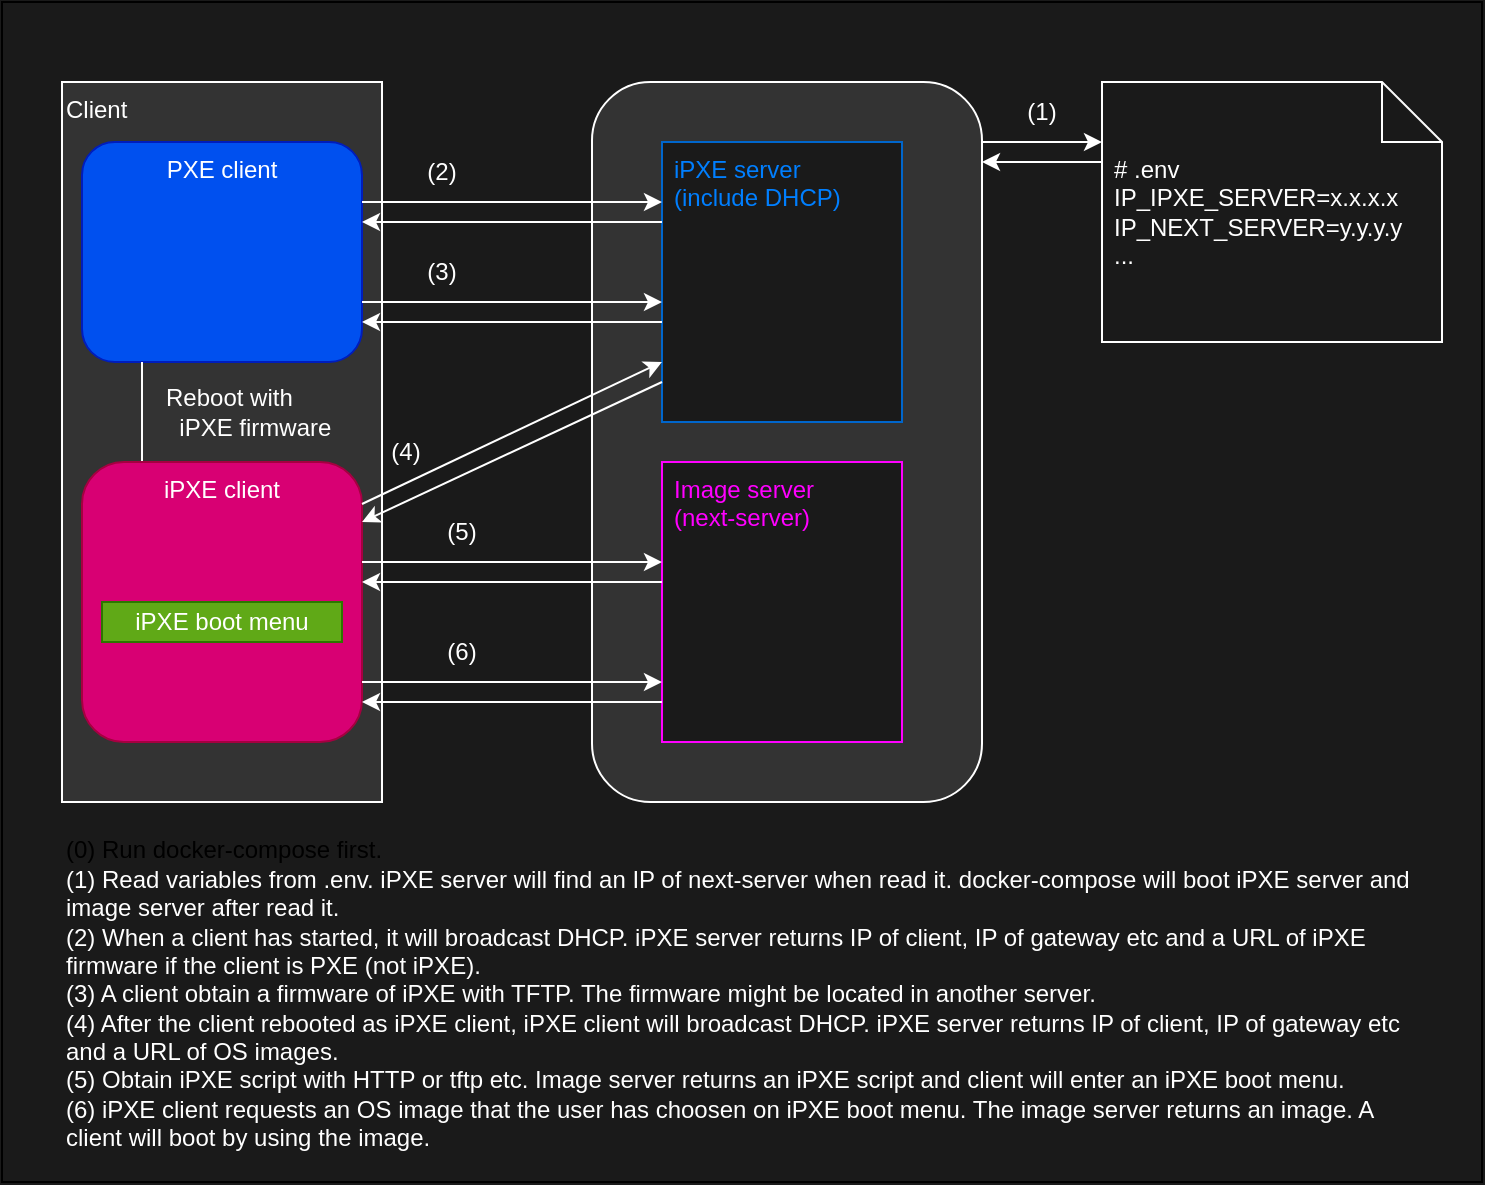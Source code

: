 <mxfile version="21.6.8" type="device" pages="4">
  <diagram name="ipxe-boot-flow" id="waToT-_TQXdz1UbK6SKb">
    <mxGraphModel dx="1434" dy="1355" grid="1" gridSize="10" guides="1" tooltips="1" connect="1" arrows="1" fold="1" page="1" pageScale="1" pageWidth="850" pageHeight="1100" background="#1A1A1A" math="0" shadow="0">
      <root>
        <mxCell id="0" />
        <mxCell id="1" parent="0" />
        <mxCell id="6388oxwnZF46jZnA-1td-2" value="" style="rounded=0;whiteSpace=wrap;html=1;fillColor=#1A1A1A;" parent="1" vertex="1">
          <mxGeometry x="130" y="120" width="740" height="590" as="geometry" />
        </mxCell>
        <mxCell id="Em4UhEbblT2qE73hykcX-1" value="" style="rounded=1;whiteSpace=wrap;html=1;align=left;fillColor=#333333;strokeColor=#FFFFFF;" parent="1" vertex="1">
          <mxGeometry x="425" y="160" width="195" height="360" as="geometry" />
        </mxCell>
        <mxCell id="Tgo-EIQqhHf8mCCOI4vc-4" value="&lt;font color=&quot;#ffffff&quot;&gt;Client&lt;/font&gt;" style="rounded=0;whiteSpace=wrap;html=1;horizontal=1;align=left;verticalAlign=top;fillColor=#333333;strokeColor=#FFFFFF;" parent="1" vertex="1">
          <mxGeometry x="160" y="160" width="160" height="360" as="geometry" />
        </mxCell>
        <UserObject label="PXE client" link="https://www.westerndigital.com/ja-jp/products/internal-drives/wd-red-pro-sata-hdd?sku=WD6003FFBX" id="Tgo-EIQqhHf8mCCOI4vc-6">
          <mxCell style="rounded=1;whiteSpace=wrap;html=1;verticalAlign=top;align=center;spacingLeft=0;fillColor=#0050ef;fontColor=#ffffff;strokeColor=#001DBC;" parent="1" vertex="1">
            <mxGeometry x="170" y="190" width="140" height="110" as="geometry" />
          </mxCell>
        </UserObject>
        <mxCell id="Tgo-EIQqhHf8mCCOI4vc-7" value="&lt;font color=&quot;#ffffff&quot;&gt;# .env&lt;br&gt;IP_IPXE_SERVER=x.x.x.x&lt;br&gt;IP_NEXT_SERVER=y.y.y.y&lt;br&gt;...&lt;/font&gt;" style="shape=note;whiteSpace=wrap;html=1;backgroundOutline=1;darkOpacity=0.05;align=left;spacingLeft=4;fillColor=#1A1A1A;strokeColor=#FFFFFF;" parent="1" vertex="1">
          <mxGeometry x="680" y="160" width="170" height="130" as="geometry" />
        </mxCell>
        <mxCell id="Tgo-EIQqhHf8mCCOI4vc-9" value="" style="endArrow=classic;html=1;rounded=0;strokeColor=#FFFFFF;" parent="1" edge="1">
          <mxGeometry width="50" height="50" relative="1" as="geometry">
            <mxPoint x="620" y="190" as="sourcePoint" />
            <mxPoint x="680" y="190" as="targetPoint" />
          </mxGeometry>
        </mxCell>
        <mxCell id="Tgo-EIQqhHf8mCCOI4vc-10" value="&lt;font color=&quot;#ffffff&quot; style=&quot;font-size: 12px;&quot;&gt;(1)&lt;/font&gt;" style="text;html=1;strokeColor=none;fillColor=none;align=center;verticalAlign=middle;whiteSpace=wrap;rounded=0;" parent="1" vertex="1">
          <mxGeometry x="630" y="160" width="40" height="30" as="geometry" />
        </mxCell>
        <mxCell id="Tgo-EIQqhHf8mCCOI4vc-11" value="" style="endArrow=classic;html=1;rounded=0;strokeColor=#FFFFFF;" parent="1" edge="1">
          <mxGeometry width="50" height="50" relative="1" as="geometry">
            <mxPoint x="680" y="200" as="sourcePoint" />
            <mxPoint x="620" y="200" as="targetPoint" />
          </mxGeometry>
        </mxCell>
        <mxCell id="Tgo-EIQqhHf8mCCOI4vc-1" value="&lt;font color=&quot;#007fff&quot;&gt;iPXE server&lt;br&gt;(include DHCP)&lt;br&gt;&lt;/font&gt;" style="rounded=0;whiteSpace=wrap;html=1;verticalAlign=top;align=left;spacingLeft=4;strokeColor=#0066CC;fillColor=#1A1A1A;" parent="1" vertex="1">
          <mxGeometry x="460" y="190" width="120" height="140" as="geometry" />
        </mxCell>
        <mxCell id="Tgo-EIQqhHf8mCCOI4vc-3" value="&lt;font color=&quot;#ff00ff&quot;&gt;Image server&lt;br&gt;(next-server)&lt;/font&gt;" style="rounded=0;whiteSpace=wrap;html=1;verticalAlign=top;align=left;spacingLeft=4;strokeColor=#FF00FF;fillColor=#1A1A1A;" parent="1" vertex="1">
          <mxGeometry x="460" y="350" width="120" height="140" as="geometry" />
        </mxCell>
        <mxCell id="Tgo-EIQqhHf8mCCOI4vc-14" value="&lt;font color=&quot;#ffffff&quot; style=&quot;font-size: 12px;&quot;&gt;(2)&lt;/font&gt;" style="text;html=1;strokeColor=none;fillColor=none;align=center;verticalAlign=middle;whiteSpace=wrap;rounded=0;" parent="1" vertex="1">
          <mxGeometry x="330" y="190" width="40" height="30" as="geometry" />
        </mxCell>
        <mxCell id="Tgo-EIQqhHf8mCCOI4vc-15" value="" style="endArrow=classic;html=1;rounded=0;strokeColor=#FFFFFF;" parent="1" edge="1">
          <mxGeometry width="50" height="50" relative="1" as="geometry">
            <mxPoint x="310" y="220" as="sourcePoint" />
            <mxPoint x="460" y="220" as="targetPoint" />
          </mxGeometry>
        </mxCell>
        <mxCell id="Tgo-EIQqhHf8mCCOI4vc-16" value="" style="endArrow=classic;html=1;rounded=0;strokeColor=#FFFFFF;fillColor=#f5f5f5;" parent="1" edge="1">
          <mxGeometry width="50" height="50" relative="1" as="geometry">
            <mxPoint x="460" y="230" as="sourcePoint" />
            <mxPoint x="310" y="230" as="targetPoint" />
          </mxGeometry>
        </mxCell>
        <mxCell id="Em4UhEbblT2qE73hykcX-2" value="&lt;font color=&quot;#ffffff&quot; style=&quot;font-size: 12px;&quot;&gt;(3)&lt;/font&gt;" style="text;html=1;strokeColor=none;fillColor=none;align=center;verticalAlign=middle;whiteSpace=wrap;rounded=0;" parent="1" vertex="1">
          <mxGeometry x="330" y="240" width="40" height="30" as="geometry" />
        </mxCell>
        <mxCell id="Em4UhEbblT2qE73hykcX-3" value="" style="endArrow=classic;html=1;rounded=0;strokeColor=#FFFFFF;" parent="1" edge="1">
          <mxGeometry width="50" height="50" relative="1" as="geometry">
            <mxPoint x="310" y="270" as="sourcePoint" />
            <mxPoint x="460" y="270" as="targetPoint" />
          </mxGeometry>
        </mxCell>
        <mxCell id="Em4UhEbblT2qE73hykcX-4" value="" style="endArrow=classic;html=1;rounded=0;strokeColor=#FFFFFF;" parent="1" edge="1">
          <mxGeometry width="50" height="50" relative="1" as="geometry">
            <mxPoint x="460" y="280" as="sourcePoint" />
            <mxPoint x="310" y="280" as="targetPoint" />
          </mxGeometry>
        </mxCell>
        <mxCell id="Em4UhEbblT2qE73hykcX-5" value="" style="endArrow=classic;html=1;rounded=0;strokeColor=#FFFFFF;" parent="1" edge="1">
          <mxGeometry width="50" height="50" relative="1" as="geometry">
            <mxPoint x="200" y="300" as="sourcePoint" />
            <mxPoint x="200" y="360" as="targetPoint" />
          </mxGeometry>
        </mxCell>
        <mxCell id="Em4UhEbblT2qE73hykcX-6" value="&lt;font color=&quot;#ffffff&quot;&gt;Reboot with &lt;br&gt;&amp;nbsp; iPXE firmware&lt;/font&gt;" style="text;html=1;strokeColor=none;fillColor=none;align=left;verticalAlign=middle;whiteSpace=wrap;rounded=0;" parent="1" vertex="1">
          <mxGeometry x="210" y="310" width="110" height="30" as="geometry" />
        </mxCell>
        <UserObject label="iPXE client" link="https://www.westerndigital.com/ja-jp/products/internal-drives/wd-red-pro-sata-hdd?sku=WD6003FFBX" id="Em4UhEbblT2qE73hykcX-7">
          <mxCell style="rounded=1;whiteSpace=wrap;html=1;verticalAlign=top;align=center;spacingLeft=0;fillColor=#d80073;fontColor=#ffffff;strokeColor=#A50040;" parent="1" vertex="1">
            <mxGeometry x="170" y="350" width="140" height="140" as="geometry" />
          </mxCell>
        </UserObject>
        <mxCell id="Em4UhEbblT2qE73hykcX-8" value="&lt;font color=&quot;#ffffff&quot; style=&quot;font-size: 12px;&quot;&gt;(4)&lt;/font&gt;" style="text;html=1;strokeColor=none;fillColor=none;align=center;verticalAlign=middle;whiteSpace=wrap;rounded=0;" parent="1" vertex="1">
          <mxGeometry x="312" y="330" width="40" height="30" as="geometry" />
        </mxCell>
        <mxCell id="Em4UhEbblT2qE73hykcX-9" value="" style="endArrow=classic;html=1;rounded=0;strokeColor=#FFFFFF;" parent="1" edge="1">
          <mxGeometry width="50" height="50" relative="1" as="geometry">
            <mxPoint x="310" y="371" as="sourcePoint" />
            <mxPoint x="460" y="300" as="targetPoint" />
          </mxGeometry>
        </mxCell>
        <mxCell id="Em4UhEbblT2qE73hykcX-10" value="" style="endArrow=classic;html=1;rounded=0;strokeColor=#FFFFFF;" parent="1" edge="1">
          <mxGeometry width="50" height="50" relative="1" as="geometry">
            <mxPoint x="460" y="310" as="sourcePoint" />
            <mxPoint x="310" y="380" as="targetPoint" />
          </mxGeometry>
        </mxCell>
        <mxCell id="Em4UhEbblT2qE73hykcX-11" value="&lt;font color=&quot;#ffffff&quot; style=&quot;font-size: 12px;&quot;&gt;(5)&lt;/font&gt;" style="text;html=1;strokeColor=none;fillColor=none;align=center;verticalAlign=middle;whiteSpace=wrap;rounded=0;" parent="1" vertex="1">
          <mxGeometry x="340" y="370" width="40" height="30" as="geometry" />
        </mxCell>
        <mxCell id="Em4UhEbblT2qE73hykcX-12" value="" style="endArrow=classic;html=1;rounded=0;strokeColor=#FFFFFF;" parent="1" edge="1">
          <mxGeometry width="50" height="50" relative="1" as="geometry">
            <mxPoint x="310" y="400" as="sourcePoint" />
            <mxPoint x="460" y="400" as="targetPoint" />
          </mxGeometry>
        </mxCell>
        <mxCell id="Em4UhEbblT2qE73hykcX-13" value="" style="endArrow=classic;html=1;rounded=0;strokeColor=#FFFFFF;" parent="1" edge="1">
          <mxGeometry width="50" height="50" relative="1" as="geometry">
            <mxPoint x="460" y="410" as="sourcePoint" />
            <mxPoint x="310" y="410" as="targetPoint" />
          </mxGeometry>
        </mxCell>
        <mxCell id="Em4UhEbblT2qE73hykcX-14" value="iPXE boot menu" style="rounded=0;whiteSpace=wrap;html=1;fillColor=#60a917;fontColor=#ffffff;strokeColor=#2D7600;" parent="1" vertex="1">
          <mxGeometry x="180" y="420" width="120" height="20" as="geometry" />
        </mxCell>
        <mxCell id="Em4UhEbblT2qE73hykcX-15" value="&lt;font color=&quot;#ffffff&quot; style=&quot;font-size: 12px;&quot;&gt;(6)&lt;/font&gt;" style="text;html=1;strokeColor=none;fillColor=none;align=center;verticalAlign=middle;whiteSpace=wrap;rounded=0;" parent="1" vertex="1">
          <mxGeometry x="340" y="430" width="40" height="30" as="geometry" />
        </mxCell>
        <mxCell id="Em4UhEbblT2qE73hykcX-16" value="" style="endArrow=classic;html=1;rounded=0;strokeColor=#FFFFFF;" parent="1" edge="1">
          <mxGeometry width="50" height="50" relative="1" as="geometry">
            <mxPoint x="310" y="460" as="sourcePoint" />
            <mxPoint x="460" y="460" as="targetPoint" />
          </mxGeometry>
        </mxCell>
        <mxCell id="Em4UhEbblT2qE73hykcX-17" value="" style="endArrow=classic;html=1;rounded=0;strokeColor=#FFFFFF;" parent="1" edge="1">
          <mxGeometry width="50" height="50" relative="1" as="geometry">
            <mxPoint x="460" y="470" as="sourcePoint" />
            <mxPoint x="310" y="470" as="targetPoint" />
          </mxGeometry>
        </mxCell>
        <mxCell id="6388oxwnZF46jZnA-1td-1" value="(0) Run docker-compose first.&lt;br style=&quot;color: rgb(255, 255, 255); background-color: rgb(26, 26, 26);&quot;&gt;&lt;span style=&quot;color: rgb(255, 255, 255); background-color: rgb(26, 26, 26);&quot;&gt;(1) Read variables from .env. iPXE server will find an IP of next-server when read it. docker-compose will boot iPXE server and image server after read it.&lt;/span&gt;&lt;br style=&quot;color: rgb(255, 255, 255); background-color: rgb(26, 26, 26);&quot;&gt;&lt;span style=&quot;color: rgb(255, 255, 255); background-color: rgb(26, 26, 26);&quot;&gt;(2) When a client has started, it will broadcast DHCP. iPXE server returns IP of client, IP of gateway etc and a URL of iPXE firmware if the client is PXE (not iPXE).&lt;/span&gt;&lt;br style=&quot;color: rgb(255, 255, 255); background-color: rgb(26, 26, 26);&quot;&gt;&lt;span style=&quot;color: rgb(255, 255, 255); background-color: rgb(26, 26, 26);&quot;&gt;(3) A client obtain a firmware of iPXE with TFTP. The firmware might be located in another server.&lt;/span&gt;&lt;br style=&quot;color: rgb(255, 255, 255); background-color: rgb(26, 26, 26);&quot;&gt;&lt;span style=&quot;color: rgb(255, 255, 255); background-color: rgb(26, 26, 26);&quot;&gt;(4) After the client rebooted as iPXE client, iPXE client will broadcast DHCP. iPXE server returns IP of client, IP of gateway etc and a URL of OS images.&lt;/span&gt;&lt;br style=&quot;color: rgb(255, 255, 255); background-color: rgb(26, 26, 26);&quot;&gt;&lt;span style=&quot;color: rgb(255, 255, 255); background-color: rgb(26, 26, 26);&quot;&gt;(5) Obtain iPXE script with HTTP or tftp etc. Image server returns an iPXE script and client will enter an iPXE boot menu.&lt;/span&gt;&lt;br style=&quot;color: rgb(255, 255, 255); background-color: rgb(26, 26, 26);&quot;&gt;&lt;div style=&quot;&quot;&gt;&lt;span style=&quot;color: rgb(255, 255, 255); background-color: rgb(26, 26, 26);&quot;&gt;(6) iPXE client requests an OS image that the user has choosen on iPXE boot menu. The image server returns an image. A client will boot by using the image.&lt;/span&gt;&lt;span style=&quot;color: rgb(255, 255, 255); background-color: rgb(26, 26, 26);&quot;&gt;&amp;nbsp;&lt;/span&gt;&lt;/div&gt;" style="rounded=0;whiteSpace=wrap;html=1;strokeColor=#1A1A1A;align=left;fillColor=#1A1A1A;" parent="1" vertex="1">
          <mxGeometry x="160" y="526" width="680" height="180" as="geometry" />
        </mxCell>
      </root>
    </mxGraphModel>
  </diagram>
  <diagram id="xwYk-zJRvcQZs3rr66Pk" name="StrategyToIncreaseSizeOfDisk01">
    <mxGraphModel dx="1434" dy="1355" grid="1" gridSize="10" guides="1" tooltips="1" connect="1" arrows="1" fold="1" page="1" pageScale="1" pageWidth="850" pageHeight="1100" background="#E6E6E6" math="0" shadow="0">
      <root>
        <mxCell id="0" />
        <mxCell id="1" parent="0" />
        <mxCell id="LhS5DTISDE3lKSNTyqEx-1" value="comstorageXX" style="rounded=0;whiteSpace=wrap;html=1;align=left;verticalAlign=top;spacingLeft=4;fillColor=#1A1A1A;" parent="1" vertex="1">
          <mxGeometry x="60" y="60" width="890" height="340" as="geometry" />
        </mxCell>
        <mxCell id="LhS5DTISDE3lKSNTyqEx-2" value="sda1" style="shape=cylinder3;whiteSpace=wrap;html=1;boundedLbl=1;backgroundOutline=1;size=15;fillColor=#008a00;fontColor=#ffffff;strokeColor=#FFFFFF;" parent="1" vertex="1">
          <mxGeometry x="90" y="310" width="180" height="60" as="geometry" />
        </mxCell>
        <mxCell id="LhS5DTISDE3lKSNTyqEx-4" value="VG for Ceph&lt;br&gt;ceph-ffffffff-ffff-ffff-ffff-ffffffffffff" style="rounded=1;whiteSpace=wrap;html=1;fillColor=#6a00ff;fontColor=#ffffff;strokeColor=#FFFFFF;" parent="1" vertex="1">
          <mxGeometry x="90" y="210" width="180" height="60" as="geometry" />
        </mxCell>
        <mxCell id="LhS5DTISDE3lKSNTyqEx-5" value="VG for Swift&lt;br&gt;swift-vg" style="rounded=1;whiteSpace=wrap;html=1;fillColor=#6a00ff;fontColor=#ffffff;strokeColor=#FFFFFF;" parent="1" vertex="1">
          <mxGeometry x="520" y="210" width="180" height="60" as="geometry" />
        </mxCell>
        <mxCell id="LhS5DTISDE3lKSNTyqEx-7" value="sda2" style="shape=cylinder3;whiteSpace=wrap;html=1;boundedLbl=1;backgroundOutline=1;size=15;fillColor=#008a00;fontColor=#ffffff;strokeColor=#FFFFFF;" parent="1" vertex="1">
          <mxGeometry x="520" y="310" width="180" height="60" as="geometry" />
        </mxCell>
        <mxCell id="LhS5DTISDE3lKSNTyqEx-8" value="lv01" style="shape=cylinder3;whiteSpace=wrap;html=1;boundedLbl=1;backgroundOutline=1;size=15;fillColor=#e3c800;fontColor=#000000;strokeColor=#B09500;" parent="1" vertex="1">
          <mxGeometry x="90" y="110" width="180" height="60" as="geometry" />
        </mxCell>
        <mxCell id="LhS5DTISDE3lKSNTyqEx-9" value="lv02" style="shape=cylinder3;whiteSpace=wrap;html=1;boundedLbl=1;backgroundOutline=1;size=15;fillColor=#e3c800;fontColor=#000000;strokeColor=#B09500;" parent="1" vertex="1">
          <mxGeometry x="520" y="110" width="180" height="60" as="geometry" />
        </mxCell>
        <mxCell id="LhS5DTISDE3lKSNTyqEx-10" value="" style="endArrow=none;html=1;rounded=0;entryX=0.5;entryY=1;entryDx=0;entryDy=0;labelBorderColor=default;strokeColor=#FFFFFF;" parent="1" source="LhS5DTISDE3lKSNTyqEx-2" target="LhS5DTISDE3lKSNTyqEx-4" edge="1">
          <mxGeometry width="50" height="50" relative="1" as="geometry">
            <mxPoint x="400" y="710" as="sourcePoint" />
            <mxPoint x="450" y="660" as="targetPoint" />
          </mxGeometry>
        </mxCell>
        <mxCell id="LhS5DTISDE3lKSNTyqEx-11" value="" style="endArrow=none;html=1;rounded=0;entryX=0.5;entryY=1;entryDx=0;entryDy=0;entryPerimeter=0;exitX=0.5;exitY=0;exitDx=0;exitDy=0;labelBorderColor=default;strokeColor=#FFFFFF;" parent="1" source="LhS5DTISDE3lKSNTyqEx-4" target="LhS5DTISDE3lKSNTyqEx-8" edge="1">
          <mxGeometry width="50" height="50" relative="1" as="geometry">
            <mxPoint x="190" y="320" as="sourcePoint" />
            <mxPoint x="190" y="280" as="targetPoint" />
          </mxGeometry>
        </mxCell>
        <mxCell id="LhS5DTISDE3lKSNTyqEx-12" value="" style="endArrow=none;html=1;rounded=0;entryX=0.5;entryY=1;entryDx=0;entryDy=0;exitX=0.5;exitY=0;exitDx=0;exitDy=0;exitPerimeter=0;labelBorderColor=default;strokeColor=#FFFFFF;" parent="1" source="LhS5DTISDE3lKSNTyqEx-7" target="LhS5DTISDE3lKSNTyqEx-5" edge="1">
          <mxGeometry width="50" height="50" relative="1" as="geometry">
            <mxPoint x="360" y="440" as="sourcePoint" />
            <mxPoint x="360" y="400" as="targetPoint" />
          </mxGeometry>
        </mxCell>
        <mxCell id="LhS5DTISDE3lKSNTyqEx-13" value="" style="endArrow=none;html=1;rounded=0;entryX=0.5;entryY=1;entryDx=0;entryDy=0;exitX=0.5;exitY=0;exitDx=0;exitDy=0;entryPerimeter=0;labelBorderColor=default;strokeColor=#FFFFFF;" parent="1" source="LhS5DTISDE3lKSNTyqEx-5" target="LhS5DTISDE3lKSNTyqEx-9" edge="1">
          <mxGeometry width="50" height="50" relative="1" as="geometry">
            <mxPoint x="570" y="210" as="sourcePoint" />
            <mxPoint x="570" y="170" as="targetPoint" />
          </mxGeometry>
        </mxCell>
      </root>
    </mxGraphModel>
  </diagram>
  <diagram name="StrategyToIncreaseSizeOfDisk02" id="3aHlxS5ck4yfk6mmFDF5">
    <mxGraphModel dx="1434" dy="1355" grid="1" gridSize="10" guides="1" tooltips="1" connect="1" arrows="1" fold="1" page="1" pageScale="1" pageWidth="850" pageHeight="1100" background="#E6E6E6" math="0" shadow="0">
      <root>
        <mxCell id="ym_cLne8JxpvJV54pgGh-0" />
        <mxCell id="ym_cLne8JxpvJV54pgGh-1" parent="ym_cLne8JxpvJV54pgGh-0" />
        <mxCell id="ym_cLne8JxpvJV54pgGh-2" value="comstorageXX" style="rounded=0;whiteSpace=wrap;html=1;align=left;verticalAlign=top;spacingLeft=4;fillColor=#1A1A1A;" parent="ym_cLne8JxpvJV54pgGh-1" vertex="1">
          <mxGeometry x="60" y="60" width="890" height="340" as="geometry" />
        </mxCell>
        <mxCell id="ym_cLne8JxpvJV54pgGh-3" value="sda1" style="shape=cylinder3;whiteSpace=wrap;html=1;boundedLbl=1;backgroundOutline=1;size=15;fillColor=#008a00;fontColor=#ffffff;strokeColor=#FFFFFF;" parent="ym_cLne8JxpvJV54pgGh-1" vertex="1">
          <mxGeometry x="90" y="310" width="180" height="60" as="geometry" />
        </mxCell>
        <mxCell id="ym_cLne8JxpvJV54pgGh-6" value="sda2" style="shape=cylinder3;whiteSpace=wrap;html=1;boundedLbl=1;backgroundOutline=1;size=15;fillColor=#008a00;fontColor=#ffffff;strokeColor=#FFFFFF;" parent="ym_cLne8JxpvJV54pgGh-1" vertex="1">
          <mxGeometry x="520" y="310" width="180" height="60" as="geometry" />
        </mxCell>
        <mxCell id="ym_cLne8JxpvJV54pgGh-9" value="" style="endArrow=none;html=1;rounded=0;entryX=0.5;entryY=1;entryDx=0;entryDy=0;labelBorderColor=default;strokeColor=#FFFFFF;" parent="ym_cLne8JxpvJV54pgGh-1" source="ym_cLne8JxpvJV54pgGh-3" target="ym_cLne8JxpvJV54pgGh-4" edge="1">
          <mxGeometry width="50" height="50" relative="1" as="geometry">
            <mxPoint x="400" y="710" as="sourcePoint" />
            <mxPoint x="450" y="660" as="targetPoint" />
          </mxGeometry>
        </mxCell>
        <mxCell id="ym_cLne8JxpvJV54pgGh-10" value="" style="endArrow=none;html=1;rounded=0;entryX=0.5;entryY=1;entryDx=0;entryDy=0;entryPerimeter=0;exitX=0.5;exitY=0;exitDx=0;exitDy=0;labelBorderColor=default;strokeColor=#FFFFFF;" parent="ym_cLne8JxpvJV54pgGh-1" source="ym_cLne8JxpvJV54pgGh-4" target="ym_cLne8JxpvJV54pgGh-7" edge="1">
          <mxGeometry width="50" height="50" relative="1" as="geometry">
            <mxPoint x="190" y="320" as="sourcePoint" />
            <mxPoint x="190" y="280" as="targetPoint" />
          </mxGeometry>
        </mxCell>
        <mxCell id="ym_cLne8JxpvJV54pgGh-11" value="" style="endArrow=none;html=1;rounded=0;entryX=0.5;entryY=1;entryDx=0;entryDy=0;exitX=0.5;exitY=0;exitDx=0;exitDy=0;exitPerimeter=0;labelBorderColor=default;strokeColor=#FFFFFF;" parent="ym_cLne8JxpvJV54pgGh-1" source="ym_cLne8JxpvJV54pgGh-6" target="ym_cLne8JxpvJV54pgGh-5" edge="1">
          <mxGeometry width="50" height="50" relative="1" as="geometry">
            <mxPoint x="360" y="440" as="sourcePoint" />
            <mxPoint x="360" y="400" as="targetPoint" />
          </mxGeometry>
        </mxCell>
        <mxCell id="ym_cLne8JxpvJV54pgGh-12" value="" style="endArrow=none;html=1;rounded=0;entryX=0.5;entryY=1;entryDx=0;entryDy=0;exitX=0.5;exitY=0;exitDx=0;exitDy=0;entryPerimeter=0;labelBorderColor=default;strokeColor=#FFFFFF;" parent="ym_cLne8JxpvJV54pgGh-1" source="ym_cLne8JxpvJV54pgGh-5" target="ym_cLne8JxpvJV54pgGh-8" edge="1">
          <mxGeometry width="50" height="50" relative="1" as="geometry">
            <mxPoint x="570" y="210" as="sourcePoint" />
            <mxPoint x="570" y="170" as="targetPoint" />
          </mxGeometry>
        </mxCell>
        <mxCell id="pNjsKf4mSynku2rHgPlQ-0" value="sda3" style="shape=cylinder3;whiteSpace=wrap;html=1;boundedLbl=1;backgroundOutline=1;size=15;fillColor=#008a00;fontColor=#ffffff;strokeColor=#FFFFFF;" parent="ym_cLne8JxpvJV54pgGh-1" vertex="1">
          <mxGeometry x="280" y="310" width="100" height="60" as="geometry" />
        </mxCell>
        <mxCell id="pNjsKf4mSynku2rHgPlQ-1" value="sda4" style="shape=cylinder3;whiteSpace=wrap;html=1;boundedLbl=1;backgroundOutline=1;size=15;fillColor=#008a00;fontColor=#ffffff;strokeColor=#FFFFFF;" parent="ym_cLne8JxpvJV54pgGh-1" vertex="1">
          <mxGeometry x="710" y="310" width="100" height="60" as="geometry" />
        </mxCell>
        <mxCell id="pNjsKf4mSynku2rHgPlQ-2" value="Expand!" style="rounded=1;whiteSpace=wrap;html=1;fillColor=none;fontColor=#ffffff;strokeColor=#FFFFFF;dashed=1;align=right;spacingRight=17;" parent="ym_cLne8JxpvJV54pgGh-1" vertex="1">
          <mxGeometry x="620" y="210" width="190" height="60" as="geometry" />
        </mxCell>
        <mxCell id="ym_cLne8JxpvJV54pgGh-5" value="VG for Swift&lt;br&gt;swift-vg" style="rounded=1;whiteSpace=wrap;html=1;fillColor=#6a00ff;fontColor=#ffffff;strokeColor=#FFFFFF;" parent="ym_cLne8JxpvJV54pgGh-1" vertex="1">
          <mxGeometry x="520" y="210" width="180" height="60" as="geometry" />
        </mxCell>
        <mxCell id="pNjsKf4mSynku2rHgPlQ-3" value="Expand!" style="rounded=1;whiteSpace=wrap;html=1;fillColor=none;fontColor=#ffffff;strokeColor=#FFFFFF;dashed=1;align=right;spacingRight=17;" parent="ym_cLne8JxpvJV54pgGh-1" vertex="1">
          <mxGeometry x="190" y="210" width="190" height="60" as="geometry" />
        </mxCell>
        <mxCell id="ym_cLne8JxpvJV54pgGh-4" value="VG for Ceph&lt;br&gt;ceph-ffffffff-ffff-ffff-ffff-ffffffffffff" style="rounded=1;whiteSpace=wrap;html=1;fillColor=#6a00ff;fontColor=#ffffff;strokeColor=#FFFFFF;" parent="ym_cLne8JxpvJV54pgGh-1" vertex="1">
          <mxGeometry x="90" y="210" width="180" height="60" as="geometry" />
        </mxCell>
        <mxCell id="pNjsKf4mSynku2rHgPlQ-4" value="" style="endArrow=none;html=1;rounded=0;entryX=0.5;entryY=1;entryDx=0;entryDy=0;exitX=0.5;exitY=0;exitDx=0;exitDy=0;exitPerimeter=0;labelBorderColor=default;strokeColor=#FFFFFF;" parent="ym_cLne8JxpvJV54pgGh-1" edge="1">
          <mxGeometry width="50" height="50" relative="1" as="geometry">
            <mxPoint x="760" y="310" as="sourcePoint" />
            <mxPoint x="760" y="270" as="targetPoint" />
          </mxGeometry>
        </mxCell>
        <mxCell id="pNjsKf4mSynku2rHgPlQ-5" value="" style="endArrow=none;html=1;rounded=0;entryX=0.5;entryY=1;entryDx=0;entryDy=0;exitX=0.5;exitY=0;exitDx=0;exitDy=0;exitPerimeter=0;labelBorderColor=default;strokeColor=#FFFFFF;" parent="ym_cLne8JxpvJV54pgGh-1" edge="1">
          <mxGeometry width="50" height="50" relative="1" as="geometry">
            <mxPoint x="330" y="310" as="sourcePoint" />
            <mxPoint x="330" y="270" as="targetPoint" />
          </mxGeometry>
        </mxCell>
        <mxCell id="pNjsKf4mSynku2rHgPlQ-6" value="Expand!" style="rounded=1;whiteSpace=wrap;html=1;fillColor=none;fontColor=#ffffff;strokeColor=#FFFFFF;dashed=1;align=right;spacingRight=17;" parent="ym_cLne8JxpvJV54pgGh-1" vertex="1">
          <mxGeometry x="190" y="110" width="190" height="60" as="geometry" />
        </mxCell>
        <mxCell id="ym_cLne8JxpvJV54pgGh-7" value="lv01" style="shape=cylinder3;whiteSpace=wrap;html=1;boundedLbl=1;backgroundOutline=1;size=15;fillColor=#e3c800;fontColor=#000000;strokeColor=#B09500;" parent="ym_cLne8JxpvJV54pgGh-1" vertex="1">
          <mxGeometry x="90" y="110" width="180" height="60" as="geometry" />
        </mxCell>
        <mxCell id="pNjsKf4mSynku2rHgPlQ-7" value="Expand!" style="rounded=1;whiteSpace=wrap;html=1;fillColor=none;fontColor=#ffffff;strokeColor=#FFFFFF;dashed=1;align=right;spacingRight=17;" parent="ym_cLne8JxpvJV54pgGh-1" vertex="1">
          <mxGeometry x="620" y="110" width="190" height="60" as="geometry" />
        </mxCell>
        <mxCell id="ym_cLne8JxpvJV54pgGh-8" value="lv02" style="shape=cylinder3;whiteSpace=wrap;html=1;boundedLbl=1;backgroundOutline=1;size=15;fillColor=#e3c800;fontColor=#000000;strokeColor=#B09500;" parent="ym_cLne8JxpvJV54pgGh-1" vertex="1">
          <mxGeometry x="520" y="110" width="180" height="60" as="geometry" />
        </mxCell>
      </root>
    </mxGraphModel>
  </diagram>
  <diagram name="StrategyToIncreaseSizeOfDisk03" id="cah05THBptQoH0z37uiK">
    <mxGraphModel dx="1434" dy="1355" grid="1" gridSize="10" guides="1" tooltips="1" connect="1" arrows="1" fold="1" page="1" pageScale="1" pageWidth="850" pageHeight="1100" background="#E6E6E6" math="0" shadow="0">
      <root>
        <mxCell id="GssMUvJt7UrqblAWUbcf-0" />
        <mxCell id="GssMUvJt7UrqblAWUbcf-1" parent="GssMUvJt7UrqblAWUbcf-0" />
        <mxCell id="GssMUvJt7UrqblAWUbcf-2" value="comstorageXX" style="rounded=0;whiteSpace=wrap;html=1;align=left;verticalAlign=top;spacingLeft=4;fillColor=#1A1A1A;" parent="GssMUvJt7UrqblAWUbcf-1" vertex="1">
          <mxGeometry x="60" y="60" width="890" height="340" as="geometry" />
        </mxCell>
        <mxCell id="GssMUvJt7UrqblAWUbcf-3" value="sda1" style="shape=cylinder3;whiteSpace=wrap;html=1;boundedLbl=1;backgroundOutline=1;size=15;fillColor=#008a00;fontColor=#ffffff;strokeColor=#FFFFFF;" parent="GssMUvJt7UrqblAWUbcf-1" vertex="1">
          <mxGeometry x="90" y="310" width="180" height="60" as="geometry" />
        </mxCell>
        <mxCell id="GssMUvJt7UrqblAWUbcf-4" value="sda2" style="shape=cylinder3;whiteSpace=wrap;html=1;boundedLbl=1;backgroundOutline=1;size=15;fillColor=#008a00;fontColor=#ffffff;strokeColor=#FFFFFF;" parent="GssMUvJt7UrqblAWUbcf-1" vertex="1">
          <mxGeometry x="520" y="310" width="180" height="60" as="geometry" />
        </mxCell>
        <mxCell id="GssMUvJt7UrqblAWUbcf-6" value="" style="endArrow=none;html=1;rounded=0;entryX=0.5;entryY=1;entryDx=0;entryDy=0;entryPerimeter=0;exitX=0.5;exitY=0;exitDx=0;exitDy=0;labelBorderColor=default;strokeColor=#FFFFFF;" parent="GssMUvJt7UrqblAWUbcf-1" source="GssMUvJt7UrqblAWUbcf-14" target="GssMUvJt7UrqblAWUbcf-18" edge="1">
          <mxGeometry width="50" height="50" relative="1" as="geometry">
            <mxPoint x="190" y="320" as="sourcePoint" />
            <mxPoint x="190" y="280" as="targetPoint" />
          </mxGeometry>
        </mxCell>
        <mxCell id="GssMUvJt7UrqblAWUbcf-8" value="" style="endArrow=none;html=1;rounded=0;entryX=0.5;entryY=1;entryDx=0;entryDy=0;exitX=0.5;exitY=0;exitDx=0;exitDy=0;entryPerimeter=0;labelBorderColor=default;strokeColor=#FFFFFF;" parent="GssMUvJt7UrqblAWUbcf-1" source="GssMUvJt7UrqblAWUbcf-12" target="GssMUvJt7UrqblAWUbcf-20" edge="1">
          <mxGeometry width="50" height="50" relative="1" as="geometry">
            <mxPoint x="570" y="210" as="sourcePoint" />
            <mxPoint x="570" y="170" as="targetPoint" />
          </mxGeometry>
        </mxCell>
        <mxCell id="GssMUvJt7UrqblAWUbcf-9" value="sda3" style="shape=cylinder3;whiteSpace=wrap;html=1;boundedLbl=1;backgroundOutline=1;size=15;fillColor=#008a00;fontColor=#ffffff;strokeColor=#FFFFFF;" parent="GssMUvJt7UrqblAWUbcf-1" vertex="1">
          <mxGeometry x="280" y="310" width="100" height="60" as="geometry" />
        </mxCell>
        <mxCell id="GssMUvJt7UrqblAWUbcf-10" value="sda4" style="shape=cylinder3;whiteSpace=wrap;html=1;boundedLbl=1;backgroundOutline=1;size=15;fillColor=#008a00;fontColor=#ffffff;strokeColor=#FFFFFF;" parent="GssMUvJt7UrqblAWUbcf-1" vertex="1">
          <mxGeometry x="710" y="310" width="100" height="60" as="geometry" />
        </mxCell>
        <mxCell id="GssMUvJt7UrqblAWUbcf-11" value="Expand!" style="rounded=1;whiteSpace=wrap;html=1;fillColor=none;fontColor=#ffffff;strokeColor=#FFFFFF;dashed=1;align=right;spacingRight=17;" parent="GssMUvJt7UrqblAWUbcf-1" vertex="1">
          <mxGeometry x="620" y="210" width="300" height="60" as="geometry" />
        </mxCell>
        <mxCell id="GssMUvJt7UrqblAWUbcf-12" value="VG for Swift&lt;br&gt;swift-vg" style="rounded=1;whiteSpace=wrap;html=1;fillColor=#6a00ff;fontColor=#ffffff;strokeColor=#FFFFFF;" parent="GssMUvJt7UrqblAWUbcf-1" vertex="1">
          <mxGeometry x="520" y="210" width="290" height="60" as="geometry" />
        </mxCell>
        <mxCell id="GssMUvJt7UrqblAWUbcf-13" value="Expand!" style="rounded=1;whiteSpace=wrap;html=1;fillColor=none;fontColor=#ffffff;strokeColor=#FFFFFF;dashed=1;align=right;spacingRight=17;" parent="GssMUvJt7UrqblAWUbcf-1" vertex="1">
          <mxGeometry x="190" y="210" width="300" height="60" as="geometry" />
        </mxCell>
        <mxCell id="GssMUvJt7UrqblAWUbcf-14" value="VG for Ceph&lt;br&gt;ceph-ffffffff-ffff-ffff-ffff-ffffffffffff" style="rounded=1;whiteSpace=wrap;html=1;fillColor=#6a00ff;fontColor=#ffffff;strokeColor=#FFFFFF;" parent="GssMUvJt7UrqblAWUbcf-1" vertex="1">
          <mxGeometry x="90" y="210" width="290" height="60" as="geometry" />
        </mxCell>
        <mxCell id="GssMUvJt7UrqblAWUbcf-15" value="" style="endArrow=none;html=1;rounded=0;entryX=0.5;entryY=1;entryDx=0;entryDy=0;exitX=0.5;exitY=0;exitDx=0;exitDy=0;exitPerimeter=0;labelBorderColor=default;strokeColor=#FFFFFF;" parent="GssMUvJt7UrqblAWUbcf-1" edge="1">
          <mxGeometry width="50" height="50" relative="1" as="geometry">
            <mxPoint x="760" y="310" as="sourcePoint" />
            <mxPoint x="760" y="270" as="targetPoint" />
          </mxGeometry>
        </mxCell>
        <mxCell id="GssMUvJt7UrqblAWUbcf-16" value="" style="endArrow=none;html=1;rounded=0;entryX=0.5;entryY=1;entryDx=0;entryDy=0;exitX=0.5;exitY=0;exitDx=0;exitDy=0;exitPerimeter=0;labelBorderColor=default;strokeColor=#FFFFFF;" parent="GssMUvJt7UrqblAWUbcf-1" edge="1">
          <mxGeometry width="50" height="50" relative="1" as="geometry">
            <mxPoint x="330" y="310" as="sourcePoint" />
            <mxPoint x="330" y="270" as="targetPoint" />
          </mxGeometry>
        </mxCell>
        <mxCell id="GssMUvJt7UrqblAWUbcf-17" value="Expand!" style="rounded=1;whiteSpace=wrap;html=1;fillColor=none;fontColor=#ffffff;strokeColor=#FFFFFF;dashed=1;align=right;spacingRight=17;" parent="GssMUvJt7UrqblAWUbcf-1" vertex="1">
          <mxGeometry x="190" y="110" width="300" height="60" as="geometry" />
        </mxCell>
        <mxCell id="GssMUvJt7UrqblAWUbcf-18" value="lv01" style="shape=cylinder3;whiteSpace=wrap;html=1;boundedLbl=1;backgroundOutline=1;size=15;fillColor=#e3c800;fontColor=#000000;strokeColor=#B09500;" parent="GssMUvJt7UrqblAWUbcf-1" vertex="1">
          <mxGeometry x="90" y="110" width="290" height="60" as="geometry" />
        </mxCell>
        <mxCell id="GssMUvJt7UrqblAWUbcf-19" value="Expand!" style="rounded=1;whiteSpace=wrap;html=1;fillColor=none;fontColor=#ffffff;strokeColor=#FFFFFF;dashed=1;align=right;spacingRight=17;" parent="GssMUvJt7UrqblAWUbcf-1" vertex="1">
          <mxGeometry x="620" y="110" width="300" height="60" as="geometry" />
        </mxCell>
        <mxCell id="GssMUvJt7UrqblAWUbcf-20" value="lv02" style="shape=cylinder3;whiteSpace=wrap;html=1;boundedLbl=1;backgroundOutline=1;size=15;fillColor=#e3c800;fontColor=#000000;strokeColor=#B09500;" parent="GssMUvJt7UrqblAWUbcf-1" vertex="1">
          <mxGeometry x="520" y="110" width="290" height="60" as="geometry" />
        </mxCell>
        <mxCell id="Y_u9NecMTEe96fC8wppl-0" value="sda5" style="shape=cylinder3;whiteSpace=wrap;html=1;boundedLbl=1;backgroundOutline=1;size=15;fillColor=#008a00;fontColor=#ffffff;strokeColor=#FFFFFF;" parent="GssMUvJt7UrqblAWUbcf-1" vertex="1">
          <mxGeometry x="390" y="310" width="100" height="60" as="geometry" />
        </mxCell>
        <mxCell id="Y_u9NecMTEe96fC8wppl-1" value="" style="endArrow=none;html=1;rounded=0;entryX=0.5;entryY=1;entryDx=0;entryDy=0;exitX=0.5;exitY=0;exitDx=0;exitDy=0;exitPerimeter=0;labelBorderColor=default;strokeColor=#FFFFFF;" parent="GssMUvJt7UrqblAWUbcf-1" edge="1">
          <mxGeometry width="50" height="50" relative="1" as="geometry">
            <mxPoint x="180" y="310" as="sourcePoint" />
            <mxPoint x="180" y="270" as="targetPoint" />
          </mxGeometry>
        </mxCell>
        <mxCell id="Y_u9NecMTEe96fC8wppl-2" value="" style="endArrow=none;html=1;rounded=0;entryX=0.5;entryY=1;entryDx=0;entryDy=0;exitX=0.5;exitY=0;exitDx=0;exitDy=0;exitPerimeter=0;labelBorderColor=default;strokeColor=#FFFFFF;" parent="GssMUvJt7UrqblAWUbcf-1" edge="1">
          <mxGeometry width="50" height="50" relative="1" as="geometry">
            <mxPoint x="440" y="310" as="sourcePoint" />
            <mxPoint x="440" y="270" as="targetPoint" />
          </mxGeometry>
        </mxCell>
        <mxCell id="Y_u9NecMTEe96fC8wppl-3" value="sda6" style="shape=cylinder3;whiteSpace=wrap;html=1;boundedLbl=1;backgroundOutline=1;size=15;fillColor=#008a00;fontColor=#ffffff;strokeColor=#FFFFFF;" parent="GssMUvJt7UrqblAWUbcf-1" vertex="1">
          <mxGeometry x="820" y="310" width="100" height="60" as="geometry" />
        </mxCell>
        <mxCell id="Y_u9NecMTEe96fC8wppl-5" value="" style="endArrow=none;html=1;rounded=0;entryX=0.5;entryY=1;entryDx=0;entryDy=0;exitX=0.5;exitY=0;exitDx=0;exitDy=0;exitPerimeter=0;labelBorderColor=default;strokeColor=#FFFFFF;" parent="GssMUvJt7UrqblAWUbcf-1" edge="1">
          <mxGeometry width="50" height="50" relative="1" as="geometry">
            <mxPoint x="610" y="310" as="sourcePoint" />
            <mxPoint x="610" y="270" as="targetPoint" />
          </mxGeometry>
        </mxCell>
        <mxCell id="Y_u9NecMTEe96fC8wppl-6" value="" style="endArrow=none;html=1;rounded=0;entryX=0.5;entryY=1;entryDx=0;entryDy=0;exitX=0.5;exitY=0;exitDx=0;exitDy=0;exitPerimeter=0;labelBorderColor=#FFFFFF;strokeColor=#FFFFFF;" parent="GssMUvJt7UrqblAWUbcf-1" edge="1">
          <mxGeometry width="50" height="50" relative="1" as="geometry">
            <mxPoint x="870" y="310" as="sourcePoint" />
            <mxPoint x="870" y="270" as="targetPoint" />
          </mxGeometry>
        </mxCell>
      </root>
    </mxGraphModel>
  </diagram>
</mxfile>
